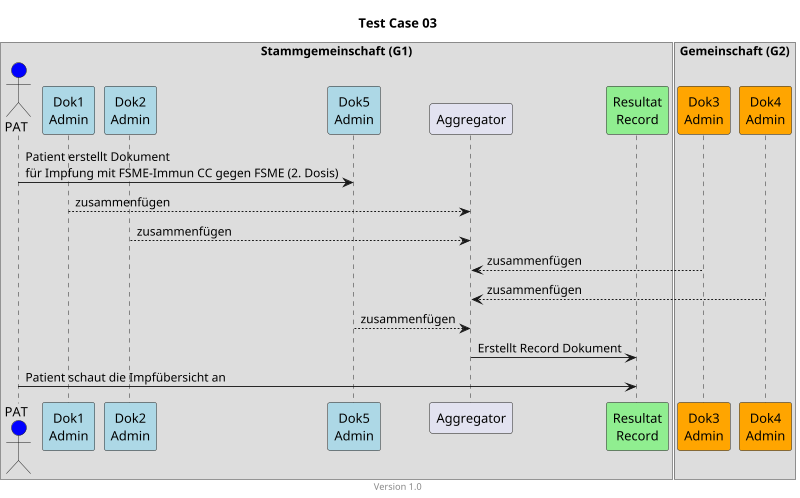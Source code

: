 @startuml
title Test Case 03
footer Version 1.0
skinparam responseMessageBelowArrow true
scale max 800 width


box "Stammgemeinschaft (G1)"
actor PAT #blue
participant "Dok1\nAdmin" #lightblue
participant "Dok2\nAdmin" #lightblue
participant "Dok5\nAdmin" #lightblue
participant Aggregator
participant "Resultat\nRecord" #lightgreen
end box

PAT -> "Dok5\nAdmin": Patient erstellt Dokument\nfür Impfung mit FSME-Immun CC gegen FSME (2. Dosis)

box "Gemeinschaft (G2)"
participant "Dok3\nAdmin" #orange
participant "Dok4\nAdmin" #orange
end box



"Dok1\nAdmin" --> Aggregator: zusammenfügen
"Dok2\nAdmin" --> Aggregator: zusammenfügen
"Dok3\nAdmin" --> Aggregator: zusammenfügen
"Dok4\nAdmin" --> Aggregator: zusammenfügen
"Dok5\nAdmin" --> Aggregator: zusammenfügen
Aggregator -> "Resultat\nRecord": Erstellt Record Dokument
PAT -> "Resultat\nRecord": Patient schaut die Impfübersicht an


@enduml
